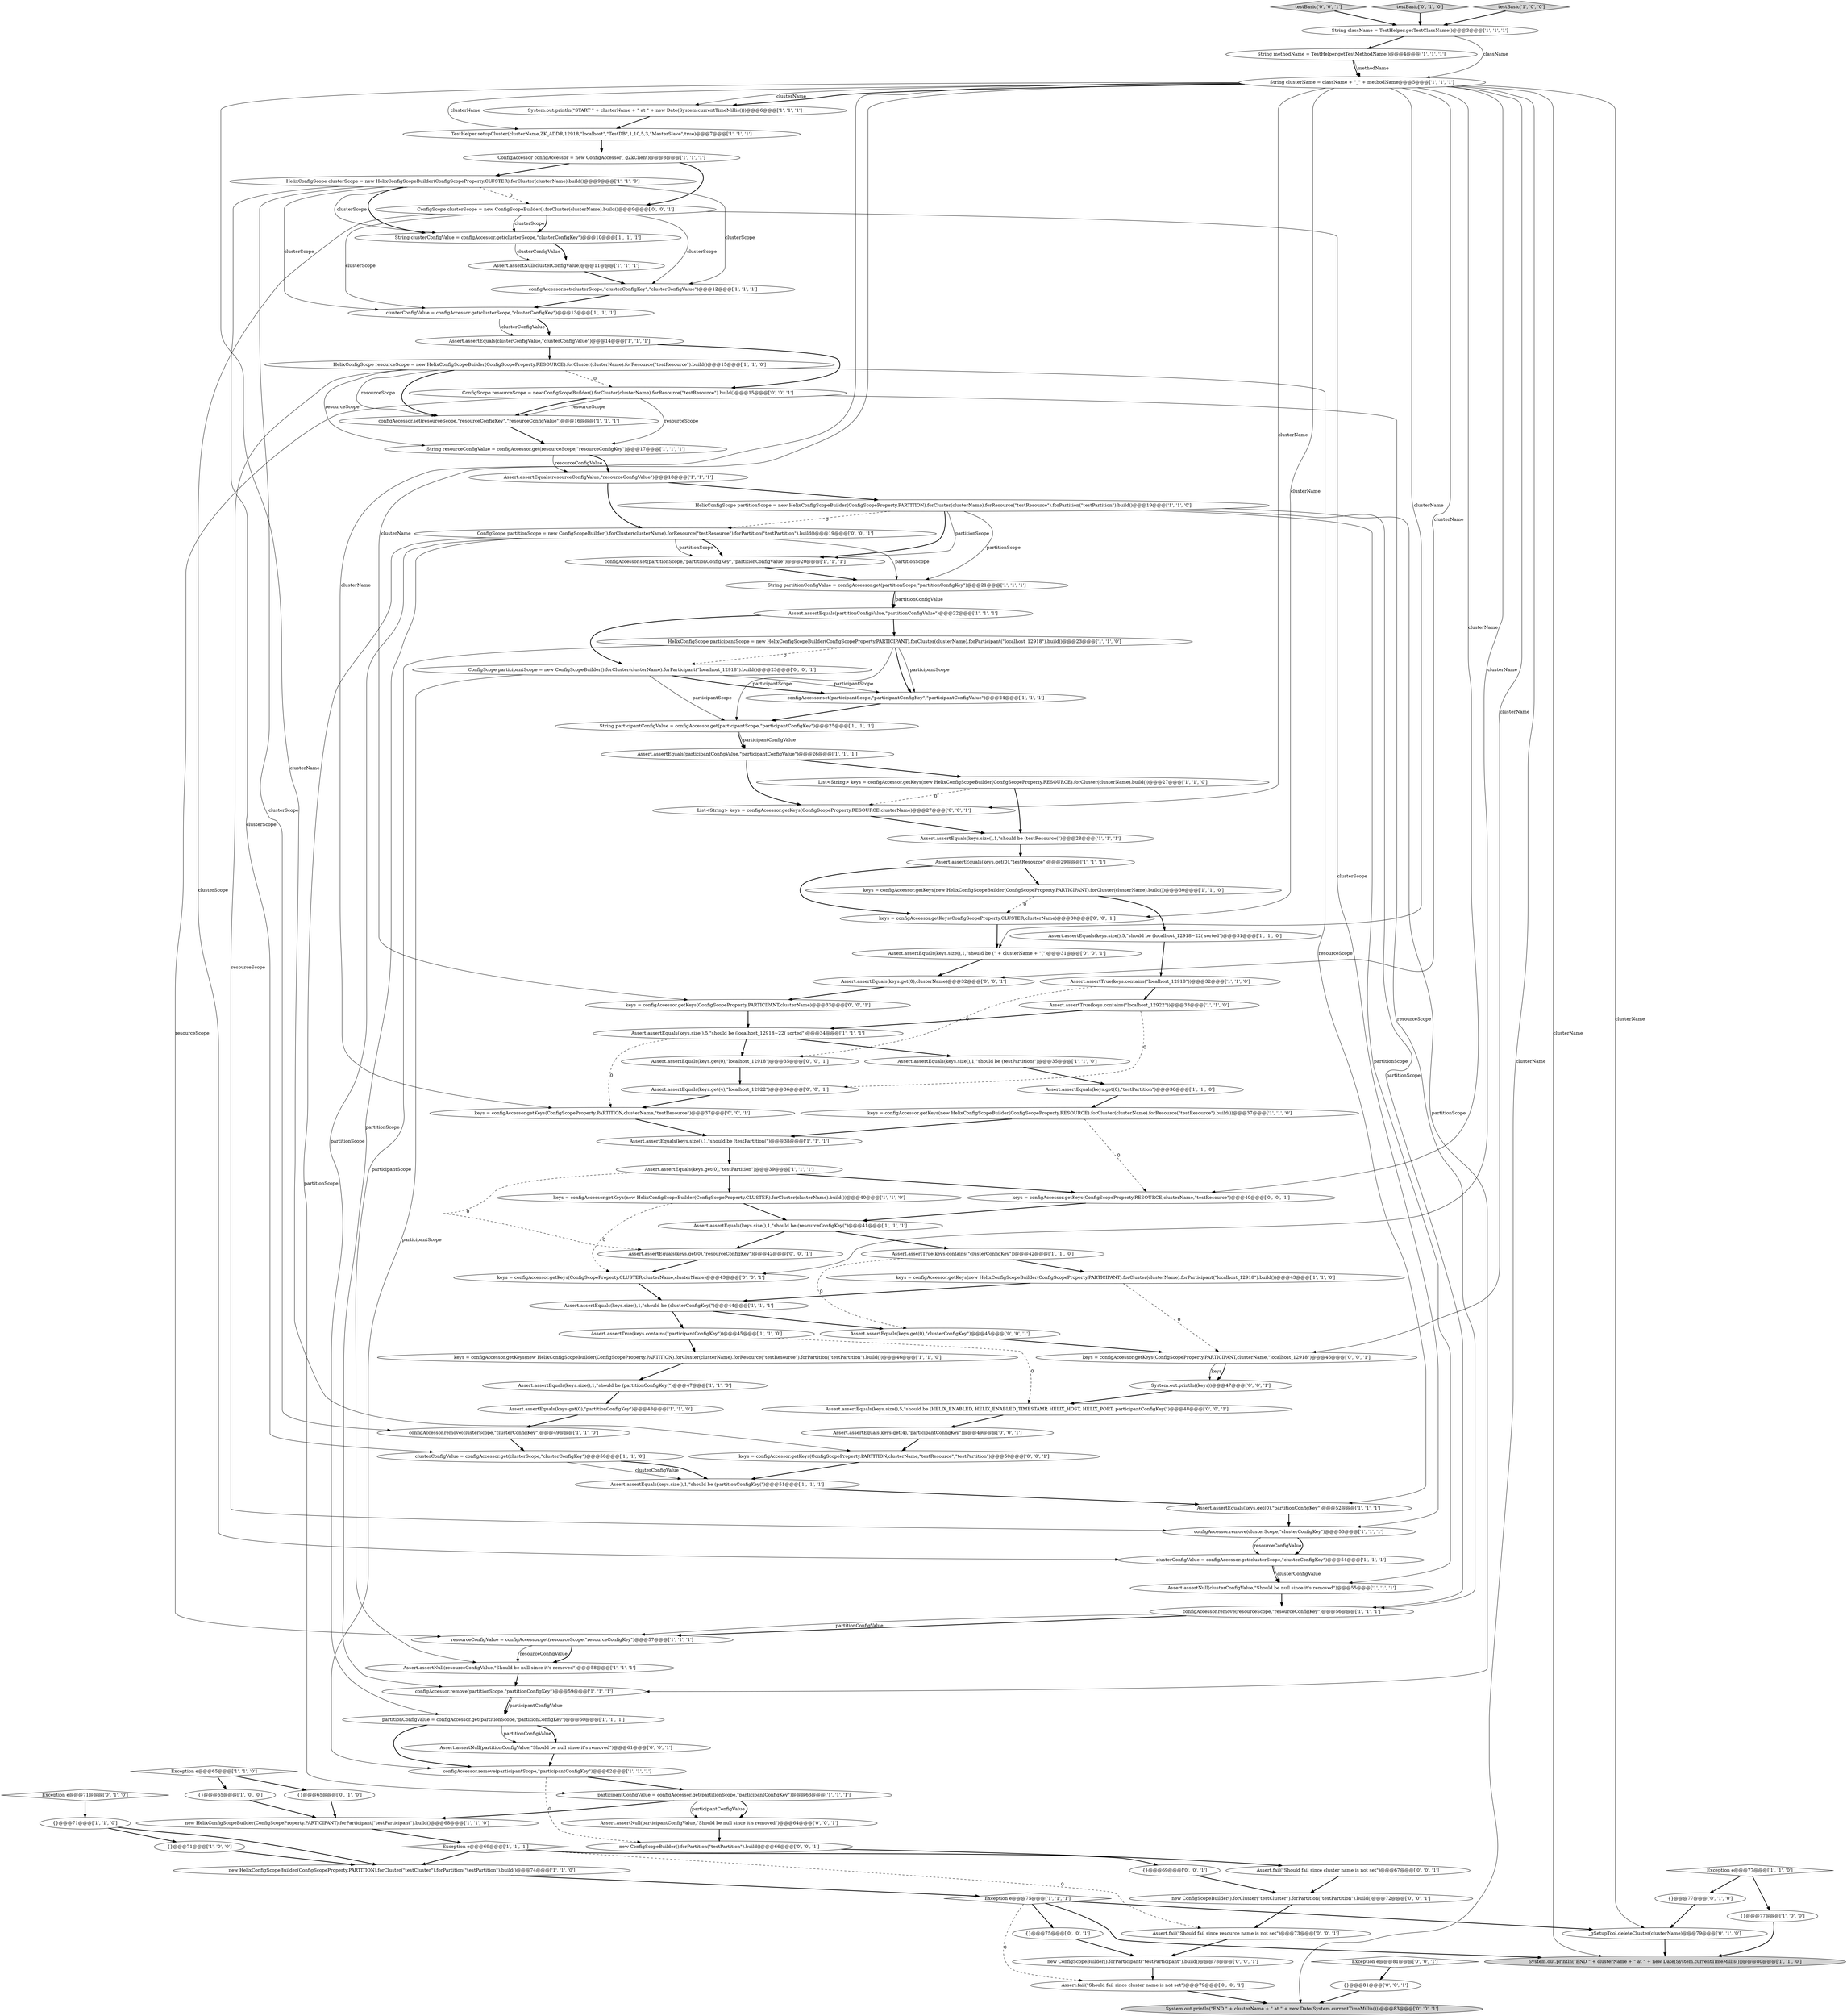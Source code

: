 digraph {
105 [style = filled, label = "Assert.fail(\"Should fail since resource name is not set\")@@@73@@@['0', '0', '1']", fillcolor = white, shape = ellipse image = "AAA0AAABBB3BBB"];
95 [style = filled, label = "Assert.assertEquals(keys.get(4),\"localhost_12922\")@@@36@@@['0', '0', '1']", fillcolor = white, shape = ellipse image = "AAA0AAABBB3BBB"];
14 [style = filled, label = "clusterConfigValue = configAccessor.get(clusterScope,\"clusterConfigKey\")@@@50@@@['1', '1', '0']", fillcolor = white, shape = ellipse image = "AAA0AAABBB1BBB"];
24 [style = filled, label = "TestHelper.setupCluster(clusterName,ZK_ADDR,12918,\"localhost\",\"TestDB\",1,10,5,3,\"MasterSlave\",true)@@@7@@@['1', '1', '1']", fillcolor = white, shape = ellipse image = "AAA0AAABBB1BBB"];
53 [style = filled, label = "configAccessor.set(resourceScope,\"resourceConfigKey\",\"resourceConfigValue\")@@@16@@@['1', '1', '1']", fillcolor = white, shape = ellipse image = "AAA0AAABBB1BBB"];
41 [style = filled, label = "Assert.assertNull(resourceConfigValue,\"Should be null since it's removed\")@@@58@@@['1', '1', '1']", fillcolor = white, shape = ellipse image = "AAA0AAABBB1BBB"];
77 [style = filled, label = "new ConfigScopeBuilder().forParticipant(\"testParticipant\").build()@@@78@@@['0', '0', '1']", fillcolor = white, shape = ellipse image = "AAA0AAABBB3BBB"];
35 [style = filled, label = "configAccessor.set(partitionScope,\"partitionConfigKey\",\"partitionConfigValue\")@@@20@@@['1', '1', '1']", fillcolor = white, shape = ellipse image = "AAA0AAABBB1BBB"];
86 [style = filled, label = "Assert.fail(\"Should fail since cluster name is not set\")@@@79@@@['0', '0', '1']", fillcolor = white, shape = ellipse image = "AAA0AAABBB3BBB"];
87 [style = filled, label = "keys = configAccessor.getKeys(ConfigScopeProperty.CLUSTER,clusterName)@@@30@@@['0', '0', '1']", fillcolor = white, shape = ellipse image = "AAA0AAABBB3BBB"];
96 [style = filled, label = "ConfigScope clusterScope = new ConfigScopeBuilder().forCluster(clusterName).build()@@@9@@@['0', '0', '1']", fillcolor = white, shape = ellipse image = "AAA0AAABBB3BBB"];
101 [style = filled, label = "Assert.assertNull(participantConfigValue,\"Should be null since it's removed\")@@@64@@@['0', '0', '1']", fillcolor = white, shape = ellipse image = "AAA0AAABBB3BBB"];
91 [style = filled, label = "Exception e@@@81@@@['0', '0', '1']", fillcolor = white, shape = diamond image = "AAA0AAABBB3BBB"];
10 [style = filled, label = "Assert.assertEquals(partitionConfigValue,\"partitionConfigValue\")@@@22@@@['1', '1', '1']", fillcolor = white, shape = ellipse image = "AAA0AAABBB1BBB"];
40 [style = filled, label = "Assert.assertEquals(participantConfigValue,\"participantConfigValue\")@@@26@@@['1', '1', '1']", fillcolor = white, shape = ellipse image = "AAA0AAABBB1BBB"];
25 [style = filled, label = "HelixConfigScope participantScope = new HelixConfigScopeBuilder(ConfigScopeProperty.PARTICIPANT).forCluster(clusterName).forParticipant(\"localhost_12918\").build()@@@23@@@['1', '1', '0']", fillcolor = white, shape = ellipse image = "AAA0AAABBB1BBB"];
65 [style = filled, label = "Assert.assertNull(clusterConfigValue,\"Should be null since it's removed\")@@@55@@@['1', '1', '1']", fillcolor = white, shape = ellipse image = "AAA0AAABBB1BBB"];
45 [style = filled, label = "String clusterConfigValue = configAccessor.get(clusterScope,\"clusterConfigKey\")@@@10@@@['1', '1', '1']", fillcolor = white, shape = ellipse image = "AAA0AAABBB1BBB"];
39 [style = filled, label = "Exception e@@@65@@@['1', '1', '0']", fillcolor = white, shape = diamond image = "AAA0AAABBB1BBB"];
80 [style = filled, label = "keys = configAccessor.getKeys(ConfigScopeProperty.PARTICIPANT,clusterName)@@@33@@@['0', '0', '1']", fillcolor = white, shape = ellipse image = "AAA0AAABBB3BBB"];
28 [style = filled, label = "partitionConfigValue = configAccessor.get(partitionScope,\"partitionConfigKey\")@@@60@@@['1', '1', '1']", fillcolor = white, shape = ellipse image = "AAA0AAABBB1BBB"];
56 [style = filled, label = "Assert.assertEquals(keys.size(),1,\"should be (resourceConfigKey(\")@@@41@@@['1', '1', '1']", fillcolor = white, shape = ellipse image = "AAA0AAABBB1BBB"];
67 [style = filled, label = "Exception e@@@77@@@['1', '1', '0']", fillcolor = white, shape = diamond image = "AAA0AAABBB1BBB"];
64 [style = filled, label = "ConfigAccessor configAccessor = new ConfigAccessor(_gZkClient)@@@8@@@['1', '1', '1']", fillcolor = white, shape = ellipse image = "AAA0AAABBB1BBB"];
36 [style = filled, label = "List<String> keys = configAccessor.getKeys(new HelixConfigScopeBuilder(ConfigScopeProperty.RESOURCE).forCluster(clusterName).build())@@@27@@@['1', '1', '0']", fillcolor = white, shape = ellipse image = "AAA0AAABBB1BBB"];
31 [style = filled, label = "configAccessor.remove(clusterScope,\"clusterConfigKey\")@@@53@@@['1', '1', '1']", fillcolor = white, shape = ellipse image = "AAA0AAABBB1BBB"];
84 [style = filled, label = "ConfigScope partitionScope = new ConfigScopeBuilder().forCluster(clusterName).forResource(\"testResource\").forPartition(\"testPartition\").build()@@@19@@@['0', '0', '1']", fillcolor = white, shape = ellipse image = "AAA0AAABBB3BBB"];
83 [style = filled, label = "new ConfigScopeBuilder().forCluster(\"testCluster\").forPartition(\"testPartition\").build()@@@72@@@['0', '0', '1']", fillcolor = white, shape = ellipse image = "AAA0AAABBB3BBB"];
76 [style = filled, label = "{}@@@77@@@['0', '1', '0']", fillcolor = white, shape = ellipse image = "AAA0AAABBB2BBB"];
6 [style = filled, label = "HelixConfigScope resourceScope = new HelixConfigScopeBuilder(ConfigScopeProperty.RESOURCE).forCluster(clusterName).forResource(\"testResource\").build()@@@15@@@['1', '1', '0']", fillcolor = white, shape = ellipse image = "AAA0AAABBB1BBB"];
7 [style = filled, label = "Assert.assertEquals(keys.size(),5,\"should be (localhost_12918~22( sorted\")@@@34@@@['1', '1', '1']", fillcolor = white, shape = ellipse image = "AAA0AAABBB1BBB"];
19 [style = filled, label = "Assert.assertEquals(keys.size(),1,\"should be (testPartition(\")@@@38@@@['1', '1', '1']", fillcolor = white, shape = ellipse image = "AAA0AAABBB1BBB"];
29 [style = filled, label = "System.out.println(\"START \" + clusterName + \" at \" + new Date(System.currentTimeMillis()))@@@6@@@['1', '1', '1']", fillcolor = white, shape = ellipse image = "AAA0AAABBB1BBB"];
55 [style = filled, label = "Assert.assertEquals(keys.get(0),\"testResource\")@@@29@@@['1', '1', '1']", fillcolor = white, shape = ellipse image = "AAA0AAABBB1BBB"];
63 [style = filled, label = "String clusterName = className + \"_\" + methodName@@@5@@@['1', '1', '1']", fillcolor = white, shape = ellipse image = "AAA0AAABBB1BBB"];
107 [style = filled, label = "keys = configAccessor.getKeys(ConfigScopeProperty.PARTITION,clusterName,\"testResource\",\"testPartition\")@@@50@@@['0', '0', '1']", fillcolor = white, shape = ellipse image = "AAA0AAABBB3BBB"];
69 [style = filled, label = "String participantConfigValue = configAccessor.get(participantScope,\"participantConfigKey\")@@@25@@@['1', '1', '1']", fillcolor = white, shape = ellipse image = "AAA0AAABBB1BBB"];
34 [style = filled, label = "{}@@@65@@@['1', '0', '0']", fillcolor = white, shape = ellipse image = "AAA0AAABBB1BBB"];
104 [style = filled, label = "Assert.assertNull(partitionConfigValue,\"Should be null since it's removed\")@@@61@@@['0', '0', '1']", fillcolor = white, shape = ellipse image = "AAA0AAABBB3BBB"];
32 [style = filled, label = "{}@@@71@@@['1', '0', '0']", fillcolor = white, shape = ellipse image = "AAA0AAABBB1BBB"];
17 [style = filled, label = "Exception e@@@69@@@['1', '1', '1']", fillcolor = white, shape = diamond image = "AAA0AAABBB1BBB"];
46 [style = filled, label = "System.out.println(\"END \" + clusterName + \" at \" + new Date(System.currentTimeMillis()))@@@80@@@['1', '1', '0']", fillcolor = lightgray, shape = ellipse image = "AAA0AAABBB1BBB"];
109 [style = filled, label = "Assert.assertEquals(keys.size(),5,\"should be (HELIX_ENABLED, HELIX_ENABLED_TIMESTAMP, HELIX_HOST, HELIX_PORT, participantConfigKey(\")@@@48@@@['0', '0', '1']", fillcolor = white, shape = ellipse image = "AAA0AAABBB3BBB"];
99 [style = filled, label = "Assert.assertEquals(keys.get(0),\"resourceConfigKey\")@@@42@@@['0', '0', '1']", fillcolor = white, shape = ellipse image = "AAA0AAABBB3BBB"];
66 [style = filled, label = "keys = configAccessor.getKeys(new HelixConfigScopeBuilder(ConfigScopeProperty.PARTITION).forCluster(clusterName).forResource(\"testResource\").forPartition(\"testPartition\").build())@@@46@@@['1', '1', '0']", fillcolor = white, shape = ellipse image = "AAA0AAABBB1BBB"];
0 [style = filled, label = "clusterConfigValue = configAccessor.get(clusterScope,\"clusterConfigKey\")@@@13@@@['1', '1', '1']", fillcolor = white, shape = ellipse image = "AAA0AAABBB1BBB"];
26 [style = filled, label = "configAccessor.remove(participantScope,\"participantConfigKey\")@@@62@@@['1', '1', '1']", fillcolor = white, shape = ellipse image = "AAA0AAABBB1BBB"];
15 [style = filled, label = "String methodName = TestHelper.getTestMethodName()@@@4@@@['1', '1', '1']", fillcolor = white, shape = ellipse image = "AAA0AAABBB1BBB"];
68 [style = filled, label = "Assert.assertEquals(keys.size(),1,\"should be (partitionConfigKey(\")@@@47@@@['1', '1', '0']", fillcolor = white, shape = ellipse image = "AAA0AAABBB1BBB"];
70 [style = filled, label = "participantConfigValue = configAccessor.get(partitionScope,\"participantConfigKey\")@@@63@@@['1', '1', '1']", fillcolor = white, shape = ellipse image = "AAA0AAABBB1BBB"];
16 [style = filled, label = "String resourceConfigValue = configAccessor.get(resourceScope,\"resourceConfigKey\")@@@17@@@['1', '1', '1']", fillcolor = white, shape = ellipse image = "AAA0AAABBB1BBB"];
11 [style = filled, label = "Assert.assertTrue(keys.contains(\"participantConfigKey\"))@@@45@@@['1', '1', '0']", fillcolor = white, shape = ellipse image = "AAA0AAABBB1BBB"];
92 [style = filled, label = "testBasic['0', '0', '1']", fillcolor = lightgray, shape = diamond image = "AAA0AAABBB3BBB"];
8 [style = filled, label = "Assert.assertNull(clusterConfigValue)@@@11@@@['1', '1', '1']", fillcolor = white, shape = ellipse image = "AAA0AAABBB1BBB"];
57 [style = filled, label = "new HelixConfigScopeBuilder(ConfigScopeProperty.PARTICIPANT).forParticipant(\"testParticipant\").build()@@@68@@@['1', '1', '0']", fillcolor = white, shape = ellipse image = "AAA0AAABBB1BBB"];
20 [style = filled, label = "Assert.assertEquals(keys.size(),1,\"should be (clusterConfigKey(\")@@@44@@@['1', '1', '1']", fillcolor = white, shape = ellipse image = "AAA0AAABBB1BBB"];
1 [style = filled, label = "resourceConfigValue = configAccessor.get(resourceScope,\"resourceConfigKey\")@@@57@@@['1', '1', '1']", fillcolor = white, shape = ellipse image = "AAA0AAABBB1BBB"];
108 [style = filled, label = "Assert.fail(\"Should fail since cluster name is not set\")@@@67@@@['0', '0', '1']", fillcolor = white, shape = ellipse image = "AAA0AAABBB3BBB"];
93 [style = filled, label = "ConfigScope participantScope = new ConfigScopeBuilder().forCluster(clusterName).forParticipant(\"localhost_12918\").build()@@@23@@@['0', '0', '1']", fillcolor = white, shape = ellipse image = "AAA0AAABBB3BBB"];
5 [style = filled, label = "new HelixConfigScopeBuilder(ConfigScopeProperty.PARTITION).forCluster(\"testCluster\").forPartition(\"testPartition\").build()@@@74@@@['1', '1', '0']", fillcolor = white, shape = ellipse image = "AAA0AAABBB1BBB"];
27 [style = filled, label = "keys = configAccessor.getKeys(new HelixConfigScopeBuilder(ConfigScopeProperty.CLUSTER).forCluster(clusterName).build())@@@40@@@['1', '1', '0']", fillcolor = white, shape = ellipse image = "AAA0AAABBB1BBB"];
3 [style = filled, label = "keys = configAccessor.getKeys(new HelixConfigScopeBuilder(ConfigScopeProperty.RESOURCE).forCluster(clusterName).forResource(\"testResource\").build())@@@37@@@['1', '1', '0']", fillcolor = white, shape = ellipse image = "AAA0AAABBB1BBB"];
49 [style = filled, label = "configAccessor.set(participantScope,\"participantConfigKey\",\"participantConfigValue\")@@@24@@@['1', '1', '1']", fillcolor = white, shape = ellipse image = "AAA0AAABBB1BBB"];
73 [style = filled, label = "testBasic['0', '1', '0']", fillcolor = lightgray, shape = diamond image = "AAA0AAABBB2BBB"];
4 [style = filled, label = "String partitionConfigValue = configAccessor.get(partitionScope,\"partitionConfigKey\")@@@21@@@['1', '1', '1']", fillcolor = white, shape = ellipse image = "AAA0AAABBB1BBB"];
2 [style = filled, label = "configAccessor.remove(clusterScope,\"clusterConfigKey\")@@@49@@@['1', '1', '0']", fillcolor = white, shape = ellipse image = "AAA0AAABBB1BBB"];
23 [style = filled, label = "Assert.assertEquals(keys.size(),5,\"should be (localhost_12918~22( sorted\")@@@31@@@['1', '1', '0']", fillcolor = white, shape = ellipse image = "AAA0AAABBB1BBB"];
9 [style = filled, label = "Assert.assertTrue(keys.contains(\"clusterConfigKey\"))@@@42@@@['1', '1', '0']", fillcolor = white, shape = ellipse image = "AAA0AAABBB1BBB"];
61 [style = filled, label = "Assert.assertEquals(keys.get(0),\"testPartition\")@@@39@@@['1', '1', '1']", fillcolor = white, shape = ellipse image = "AAA0AAABBB1BBB"];
62 [style = filled, label = "keys = configAccessor.getKeys(new HelixConfigScopeBuilder(ConfigScopeProperty.PARTICIPANT).forCluster(clusterName).forParticipant(\"localhost_12918\").build())@@@43@@@['1', '1', '0']", fillcolor = white, shape = ellipse image = "AAA0AAABBB1BBB"];
71 [style = filled, label = "{}@@@71@@@['1', '1', '0']", fillcolor = white, shape = ellipse image = "AAA0AAABBB1BBB"];
110 [style = filled, label = "keys = configAccessor.getKeys(ConfigScopeProperty.CLUSTER,clusterName,clusterName)@@@43@@@['0', '0', '1']", fillcolor = white, shape = ellipse image = "AAA0AAABBB3BBB"];
38 [style = filled, label = "Assert.assertEquals(keys.size(),1,\"should be (testResource(\")@@@28@@@['1', '1', '1']", fillcolor = white, shape = ellipse image = "AAA0AAABBB1BBB"];
106 [style = filled, label = "ConfigScope resourceScope = new ConfigScopeBuilder().forCluster(clusterName).forResource(\"testResource\").build()@@@15@@@['0', '0', '1']", fillcolor = white, shape = ellipse image = "AAA0AAABBB3BBB"];
58 [style = filled, label = "Assert.assertEquals(keys.get(0),\"partitionConfigKey\")@@@52@@@['1', '1', '1']", fillcolor = white, shape = ellipse image = "AAA0AAABBB1BBB"];
74 [style = filled, label = "{}@@@65@@@['0', '1', '0']", fillcolor = white, shape = ellipse image = "AAA0AAABBB2BBB"];
111 [style = filled, label = "keys = configAccessor.getKeys(ConfigScopeProperty.PARTITION,clusterName,\"testResource\")@@@37@@@['0', '0', '1']", fillcolor = white, shape = ellipse image = "AAA0AAABBB3BBB"];
50 [style = filled, label = "Assert.assertEquals(keys.size(),1,\"should be (partitionConfigKey(\")@@@51@@@['1', '1', '1']", fillcolor = white, shape = ellipse image = "AAA0AAABBB1BBB"];
59 [style = filled, label = "keys = configAccessor.getKeys(new HelixConfigScopeBuilder(ConfigScopeProperty.PARTICIPANT).forCluster(clusterName).build())@@@30@@@['1', '1', '0']", fillcolor = white, shape = ellipse image = "AAA0AAABBB1BBB"];
42 [style = filled, label = "Exception e@@@75@@@['1', '1', '1']", fillcolor = white, shape = diamond image = "AAA0AAABBB1BBB"];
75 [style = filled, label = "_gSetupTool.deleteCluster(clusterName)@@@79@@@['0', '1', '0']", fillcolor = white, shape = ellipse image = "AAA1AAABBB2BBB"];
98 [style = filled, label = "System.out.println((keys))@@@47@@@['0', '0', '1']", fillcolor = white, shape = ellipse image = "AAA0AAABBB3BBB"];
79 [style = filled, label = "Assert.assertEquals(keys.get(0),clusterName)@@@32@@@['0', '0', '1']", fillcolor = white, shape = ellipse image = "AAA0AAABBB3BBB"];
97 [style = filled, label = "Assert.assertEquals(keys.get(4),\"participantConfigKey\")@@@49@@@['0', '0', '1']", fillcolor = white, shape = ellipse image = "AAA0AAABBB3BBB"];
12 [style = filled, label = "Assert.assertTrue(keys.contains(\"localhost_12922\"))@@@33@@@['1', '1', '0']", fillcolor = white, shape = ellipse image = "AAA0AAABBB1BBB"];
78 [style = filled, label = "keys = configAccessor.getKeys(ConfigScopeProperty.RESOURCE,clusterName,\"testResource\")@@@40@@@['0', '0', '1']", fillcolor = white, shape = ellipse image = "AAA0AAABBB3BBB"];
48 [style = filled, label = "clusterConfigValue = configAccessor.get(clusterScope,\"clusterConfigKey\")@@@54@@@['1', '1', '1']", fillcolor = white, shape = ellipse image = "AAA0AAABBB1BBB"];
30 [style = filled, label = "String className = TestHelper.getTestClassName()@@@3@@@['1', '1', '1']", fillcolor = white, shape = ellipse image = "AAA0AAABBB1BBB"];
13 [style = filled, label = "configAccessor.remove(partitionScope,\"partitionConfigKey\")@@@59@@@['1', '1', '1']", fillcolor = white, shape = ellipse image = "AAA0AAABBB1BBB"];
44 [style = filled, label = "Assert.assertEquals(keys.get(0),\"testPartition\")@@@36@@@['1', '1', '0']", fillcolor = white, shape = ellipse image = "AAA0AAABBB1BBB"];
60 [style = filled, label = "Assert.assertEquals(keys.size(),1,\"should be (testPartition(\")@@@35@@@['1', '1', '0']", fillcolor = white, shape = ellipse image = "AAA0AAABBB1BBB"];
21 [style = filled, label = "configAccessor.set(clusterScope,\"clusterConfigKey\",\"clusterConfigValue\")@@@12@@@['1', '1', '1']", fillcolor = white, shape = ellipse image = "AAA0AAABBB1BBB"];
72 [style = filled, label = "Exception e@@@71@@@['0', '1', '0']", fillcolor = white, shape = diamond image = "AAA0AAABBB2BBB"];
89 [style = filled, label = "{}@@@75@@@['0', '0', '1']", fillcolor = white, shape = ellipse image = "AAA0AAABBB3BBB"];
81 [style = filled, label = "Assert.assertEquals(keys.get(0),\"clusterConfigKey\")@@@45@@@['0', '0', '1']", fillcolor = white, shape = ellipse image = "AAA0AAABBB3BBB"];
102 [style = filled, label = "{}@@@69@@@['0', '0', '1']", fillcolor = white, shape = ellipse image = "AAA0AAABBB3BBB"];
90 [style = filled, label = "System.out.println(\"END \" + clusterName + \" at \" + new Date(System.currentTimeMillis()))@@@83@@@['0', '0', '1']", fillcolor = lightgray, shape = ellipse image = "AAA0AAABBB3BBB"];
18 [style = filled, label = "Assert.assertEquals(clusterConfigValue,\"clusterConfigValue\")@@@14@@@['1', '1', '1']", fillcolor = white, shape = ellipse image = "AAA0AAABBB1BBB"];
51 [style = filled, label = "{}@@@77@@@['1', '0', '0']", fillcolor = white, shape = ellipse image = "AAA0AAABBB1BBB"];
22 [style = filled, label = "HelixConfigScope clusterScope = new HelixConfigScopeBuilder(ConfigScopeProperty.CLUSTER).forCluster(clusterName).build()@@@9@@@['1', '1', '0']", fillcolor = white, shape = ellipse image = "AAA0AAABBB1BBB"];
37 [style = filled, label = "Assert.assertEquals(keys.get(0),\"partitionConfigKey\")@@@48@@@['1', '1', '0']", fillcolor = white, shape = ellipse image = "AAA0AAABBB1BBB"];
103 [style = filled, label = "List<String> keys = configAccessor.getKeys(ConfigScopeProperty.RESOURCE,clusterName)@@@27@@@['0', '0', '1']", fillcolor = white, shape = ellipse image = "AAA0AAABBB3BBB"];
33 [style = filled, label = "testBasic['1', '0', '0']", fillcolor = lightgray, shape = diamond image = "AAA0AAABBB1BBB"];
54 [style = filled, label = "configAccessor.remove(resourceScope,\"resourceConfigKey\")@@@56@@@['1', '1', '1']", fillcolor = white, shape = ellipse image = "AAA0AAABBB1BBB"];
82 [style = filled, label = "{}@@@81@@@['0', '0', '1']", fillcolor = white, shape = ellipse image = "AAA0AAABBB3BBB"];
52 [style = filled, label = "Assert.assertEquals(resourceConfigValue,\"resourceConfigValue\")@@@18@@@['1', '1', '1']", fillcolor = white, shape = ellipse image = "AAA0AAABBB1BBB"];
88 [style = filled, label = "keys = configAccessor.getKeys(ConfigScopeProperty.PARTICIPANT,clusterName,\"localhost_12918\")@@@46@@@['0', '0', '1']", fillcolor = white, shape = ellipse image = "AAA0AAABBB3BBB"];
100 [style = filled, label = "Assert.assertEquals(keys.size(),1,\"should be (\" + clusterName + \"(\")@@@31@@@['0', '0', '1']", fillcolor = white, shape = ellipse image = "AAA0AAABBB3BBB"];
47 [style = filled, label = "Assert.assertTrue(keys.contains(\"localhost_12918\"))@@@32@@@['1', '1', '0']", fillcolor = white, shape = ellipse image = "AAA0AAABBB1BBB"];
94 [style = filled, label = "Assert.assertEquals(keys.get(0),\"localhost_12918\")@@@35@@@['0', '0', '1']", fillcolor = white, shape = ellipse image = "AAA0AAABBB3BBB"];
85 [style = filled, label = "new ConfigScopeBuilder().forPartition(\"testPartition\").build()@@@66@@@['0', '0', '1']", fillcolor = white, shape = ellipse image = "AAA0AAABBB3BBB"];
43 [style = filled, label = "HelixConfigScope partitionScope = new HelixConfigScopeBuilder(ConfigScopeProperty.PARTITION).forCluster(clusterName).forResource(\"testResource\").forPartition(\"testPartition\").build()@@@19@@@['1', '1', '0']", fillcolor = white, shape = ellipse image = "AAA0AAABBB1BBB"];
88->98 [style = solid, label="keys"];
25->93 [style = dashed, label="0"];
9->81 [style = dashed, label="0"];
10->93 [style = bold, label=""];
59->23 [style = bold, label=""];
26->70 [style = bold, label=""];
93->26 [style = solid, label="participantScope"];
12->95 [style = dashed, label="0"];
17->102 [style = bold, label=""];
1->41 [style = solid, label="resourceConfigValue"];
43->35 [style = solid, label="partitionScope"];
26->85 [style = dashed, label="0"];
35->4 [style = bold, label=""];
44->3 [style = bold, label=""];
7->94 [style = bold, label=""];
57->17 [style = bold, label=""];
22->14 [style = solid, label="clusterScope"];
96->45 [style = solid, label="clusterScope"];
96->48 [style = solid, label="clusterScope"];
28->26 [style = bold, label=""];
42->86 [style = dashed, label="0"];
69->40 [style = bold, label=""];
16->52 [style = bold, label=""];
41->13 [style = bold, label=""];
108->83 [style = bold, label=""];
63->90 [style = solid, label="clusterName"];
37->2 [style = bold, label=""];
39->74 [style = bold, label=""];
64->96 [style = bold, label=""];
71->5 [style = bold, label=""];
65->54 [style = bold, label=""];
31->48 [style = solid, label="resourceConfigValue"];
96->31 [style = solid, label="clusterScope"];
49->69 [style = bold, label=""];
61->99 [style = dashed, label="0"];
87->100 [style = bold, label=""];
25->49 [style = bold, label=""];
42->75 [style = bold, label=""];
7->111 [style = dashed, label="0"];
47->94 [style = dashed, label="0"];
106->16 [style = solid, label="resourceScope"];
84->35 [style = solid, label="partitionScope"];
25->49 [style = solid, label="participantScope"];
52->43 [style = bold, label=""];
63->88 [style = solid, label="clusterName"];
23->47 [style = bold, label=""];
58->31 [style = bold, label=""];
71->32 [style = bold, label=""];
11->109 [style = dashed, label="0"];
36->38 [style = bold, label=""];
109->97 [style = bold, label=""];
51->46 [style = bold, label=""];
15->63 [style = solid, label="methodName"];
6->31 [style = solid, label="resourceScope"];
106->1 [style = solid, label="resourceScope"];
6->106 [style = dashed, label="0"];
54->1 [style = bold, label=""];
63->80 [style = solid, label="clusterName"];
15->63 [style = bold, label=""];
28->104 [style = solid, label="partitionConfigValue"];
60->44 [style = bold, label=""];
6->53 [style = solid, label="resourceScope"];
96->21 [style = solid, label="clusterScope"];
14->50 [style = solid, label="clusterConfigValue"];
106->53 [style = solid, label="resourceScope"];
48->65 [style = bold, label=""];
74->57 [style = bold, label=""];
106->54 [style = solid, label="resourceScope"];
0->18 [style = solid, label="clusterConfigValue"];
64->22 [style = bold, label=""];
13->28 [style = bold, label=""];
5->42 [style = bold, label=""];
84->28 [style = solid, label="partitionScope"];
101->85 [style = bold, label=""];
70->101 [style = bold, label=""];
63->110 [style = solid, label="clusterName"];
45->8 [style = bold, label=""];
106->53 [style = bold, label=""];
4->10 [style = solid, label="partitionConfigValue"];
92->30 [style = bold, label=""];
22->2 [style = solid, label="clusterScope"];
3->78 [style = dashed, label="0"];
43->65 [style = solid, label="partitionScope"];
63->75 [style = solid, label="clusterName"];
40->103 [style = bold, label=""];
96->0 [style = solid, label="clusterScope"];
28->104 [style = bold, label=""];
102->83 [style = bold, label=""];
43->84 [style = dashed, label="0"];
68->37 [style = bold, label=""];
79->80 [style = bold, label=""];
100->79 [style = bold, label=""];
22->45 [style = bold, label=""];
105->77 [style = bold, label=""];
78->56 [style = bold, label=""];
63->24 [style = solid, label="clusterName"];
93->49 [style = solid, label="participantScope"];
18->6 [style = bold, label=""];
67->76 [style = bold, label=""];
91->82 [style = bold, label=""];
20->11 [style = bold, label=""];
6->58 [style = solid, label="resourceScope"];
72->71 [style = bold, label=""];
63->46 [style = solid, label="clusterName"];
63->87 [style = solid, label="clusterName"];
11->66 [style = bold, label=""];
76->75 [style = bold, label=""];
77->86 [style = bold, label=""];
98->109 [style = bold, label=""];
73->30 [style = bold, label=""];
84->4 [style = solid, label="partitionScope"];
6->16 [style = solid, label="resourceScope"];
42->89 [style = bold, label=""];
111->19 [style = bold, label=""];
59->87 [style = dashed, label="0"];
43->13 [style = solid, label="partitionScope"];
86->90 [style = bold, label=""];
18->106 [style = bold, label=""];
82->90 [style = bold, label=""];
8->21 [style = bold, label=""];
93->69 [style = solid, label="participantScope"];
6->53 [style = bold, label=""];
22->45 [style = solid, label="clusterScope"];
43->35 [style = bold, label=""];
63->79 [style = solid, label="clusterName"];
70->101 [style = solid, label="participantConfigValue"];
27->110 [style = dashed, label="0"];
50->58 [style = bold, label=""];
104->26 [style = bold, label=""];
89->77 [style = bold, label=""];
43->4 [style = solid, label="partitionScope"];
3->19 [style = bold, label=""];
56->99 [style = bold, label=""];
4->10 [style = bold, label=""];
84->13 [style = solid, label="partitionScope"];
62->88 [style = dashed, label="0"];
22->0 [style = solid, label="clusterScope"];
22->96 [style = dashed, label="0"];
61->27 [style = bold, label=""];
66->68 [style = bold, label=""];
21->0 [style = bold, label=""];
53->16 [style = bold, label=""];
30->63 [style = solid, label="className"];
14->50 [style = bold, label=""];
24->64 [style = bold, label=""];
63->29 [style = solid, label="clusterName"];
45->8 [style = solid, label="clusterConfigValue"];
12->7 [style = bold, label=""];
9->62 [style = bold, label=""];
17->105 [style = dashed, label="0"];
96->45 [style = bold, label=""];
97->107 [style = bold, label=""];
63->107 [style = solid, label="clusterName"];
25->41 [style = solid, label="participantScope"];
39->34 [style = bold, label=""];
63->103 [style = solid, label="clusterName"];
32->5 [style = bold, label=""];
30->15 [style = bold, label=""];
63->78 [style = solid, label="clusterName"];
40->36 [style = bold, label=""];
31->48 [style = bold, label=""];
70->57 [style = bold, label=""];
61->78 [style = bold, label=""];
83->105 [style = bold, label=""];
95->111 [style = bold, label=""];
36->103 [style = dashed, label="0"];
84->35 [style = bold, label=""];
93->49 [style = bold, label=""];
55->87 [style = bold, label=""];
94->95 [style = bold, label=""];
27->56 [style = bold, label=""];
55->59 [style = bold, label=""];
54->1 [style = solid, label="partitionConfigValue"];
13->28 [style = solid, label="participantConfigValue"];
81->88 [style = bold, label=""];
103->38 [style = bold, label=""];
10->25 [style = bold, label=""];
1->41 [style = bold, label=""];
16->52 [style = solid, label="resourceConfigValue"];
63->111 [style = solid, label="clusterName"];
7->60 [style = bold, label=""];
75->46 [style = bold, label=""];
19->61 [style = bold, label=""];
38->55 [style = bold, label=""];
88->98 [style = bold, label=""];
25->69 [style = solid, label="participantScope"];
34->57 [style = bold, label=""];
48->65 [style = solid, label="clusterConfigValue"];
107->50 [style = bold, label=""];
62->20 [style = bold, label=""];
63->29 [style = bold, label=""];
33->30 [style = bold, label=""];
43->54 [style = solid, label="partitionScope"];
67->51 [style = bold, label=""];
22->21 [style = solid, label="clusterScope"];
20->81 [style = bold, label=""];
85->108 [style = bold, label=""];
110->20 [style = bold, label=""];
84->70 [style = solid, label="partitionScope"];
56->9 [style = bold, label=""];
42->46 [style = bold, label=""];
99->110 [style = bold, label=""];
47->12 [style = bold, label=""];
2->14 [style = bold, label=""];
52->84 [style = bold, label=""];
29->24 [style = bold, label=""];
69->40 [style = solid, label="participantConfigValue"];
0->18 [style = bold, label=""];
17->5 [style = bold, label=""];
80->7 [style = bold, label=""];
63->100 [style = solid, label="clusterName"];
}
